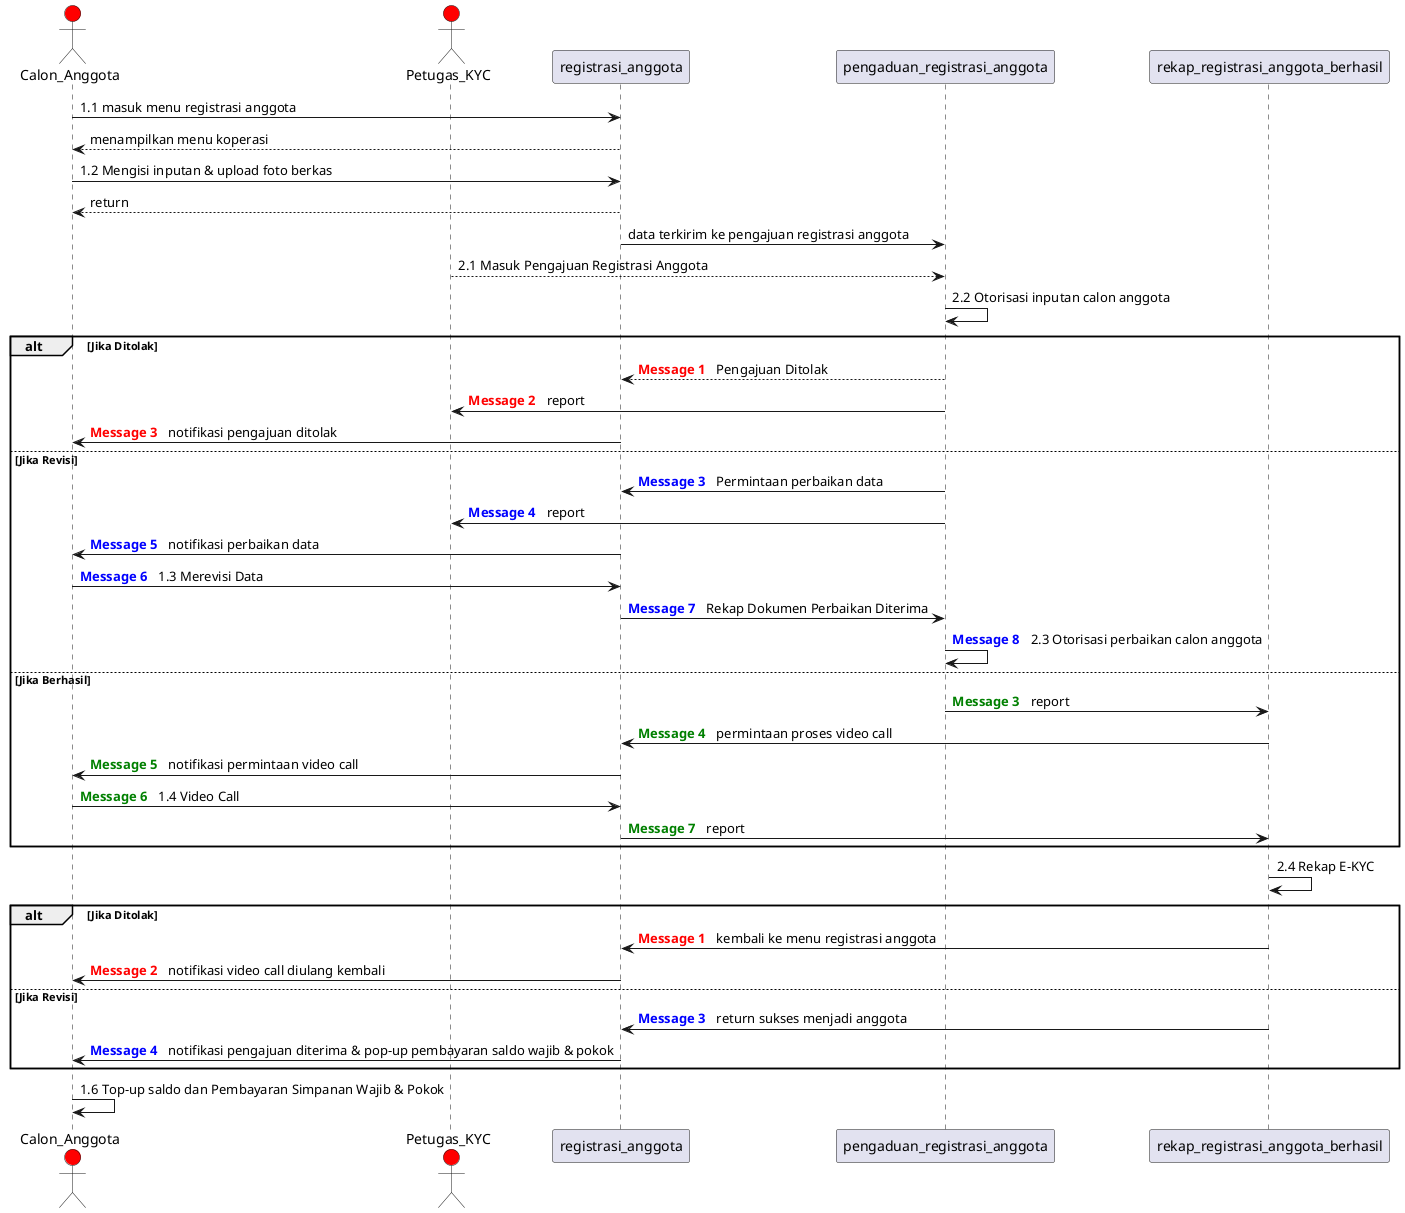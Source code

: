 # Registrasi Calon Anggota menjadi anggota
@startuml register
actor Calon_Anggota #red
actor Petugas_KYC #red
Calon_Anggota->registrasi_anggota: 1.1 masuk menu registrasi anggota
registrasi_anggota-->Calon_Anggota: menampilkan menu koperasi

Calon_Anggota->registrasi_anggota: 1.2 Mengisi inputan & upload foto berkas
registrasi_anggota-->Calon_Anggota: return

registrasi_anggota->pengaduan_registrasi_anggota: data terkirim ke pengajuan registrasi anggota
Petugas_KYC-->pengaduan_registrasi_anggota: 2.1 Masuk Pengajuan Registrasi Anggota
pengaduan_registrasi_anggota->pengaduan_registrasi_anggota: 2.2 Otorisasi inputan calon anggota

alt Jika Ditolak
    autonumber 1 "<b>[000]"
    autonumber resume "<font color=red><b>Message 0  "
    pengaduan_registrasi_anggota-->registrasi_anggota: Pengajuan Ditolak
    pengaduan_registrasi_anggota->Petugas_KYC: report
    registrasi_anggota->Calon_Anggota: notifikasi pengajuan ditolak
    autonumber stop

else Jika Revisi
   autonumber 3 "<b>[000]"
   autonumber resume "<font color=blue><b>Message 0  "
   pengaduan_registrasi_anggota->registrasi_anggota: Permintaan perbaikan data
   pengaduan_registrasi_anggota->Petugas_KYC: report
   registrasi_anggota->Calon_Anggota: notifikasi perbaikan data
   Calon_Anggota->registrasi_anggota: 1.3 Merevisi Data
   registrasi_anggota->pengaduan_registrasi_anggota: Rekap Dokumen Perbaikan Diterima
   pengaduan_registrasi_anggota->pengaduan_registrasi_anggota: 2.3 Otorisasi perbaikan calon anggota
   autonumber stop

else Jika Berhasil
   autonumber 3 "<b>[000]"
   autonumber resume "<font color=green><b>Message 0  "
   pengaduan_registrasi_anggota->rekap_registrasi_anggota_berhasil: report
   rekap_registrasi_anggota_berhasil->registrasi_anggota: permintaan proses video call
   registrasi_anggota->Calon_Anggota: notifikasi permintaan video call
   Calon_Anggota->registrasi_anggota: 1.4 Video Call
   registrasi_anggota->rekap_registrasi_anggota_berhasil: report
   autonumber stop
end

rekap_registrasi_anggota_berhasil->rekap_registrasi_anggota_berhasil: 2.4 Rekap E-KYC

alt Jika Ditolak
    autonumber 1 "<b>[000]"
    autonumber resume "<font color=red><b>Message 0  "
    rekap_registrasi_anggota_berhasil->registrasi_anggota: kembali ke menu registrasi anggota
    registrasi_anggota->Calon_Anggota: notifikasi video call diulang kembali
    autonumber stop

else Jika Revisi
   autonumber 3 "<b>[000]"
   autonumber resume "<font color=blue><b>Message 0  "
   rekap_registrasi_anggota_berhasil->registrasi_anggota: return sukses menjadi anggota
   registrasi_anggota->Calon_Anggota: notifikasi pengajuan diterima & pop-up pembayaran saldo wajib & pokok
   autonumber stop
end

Calon_Anggota->Calon_Anggota: 1.6 Top-up saldo dan Pembayaran Simpanan Wajib & Pokok
@enduml
